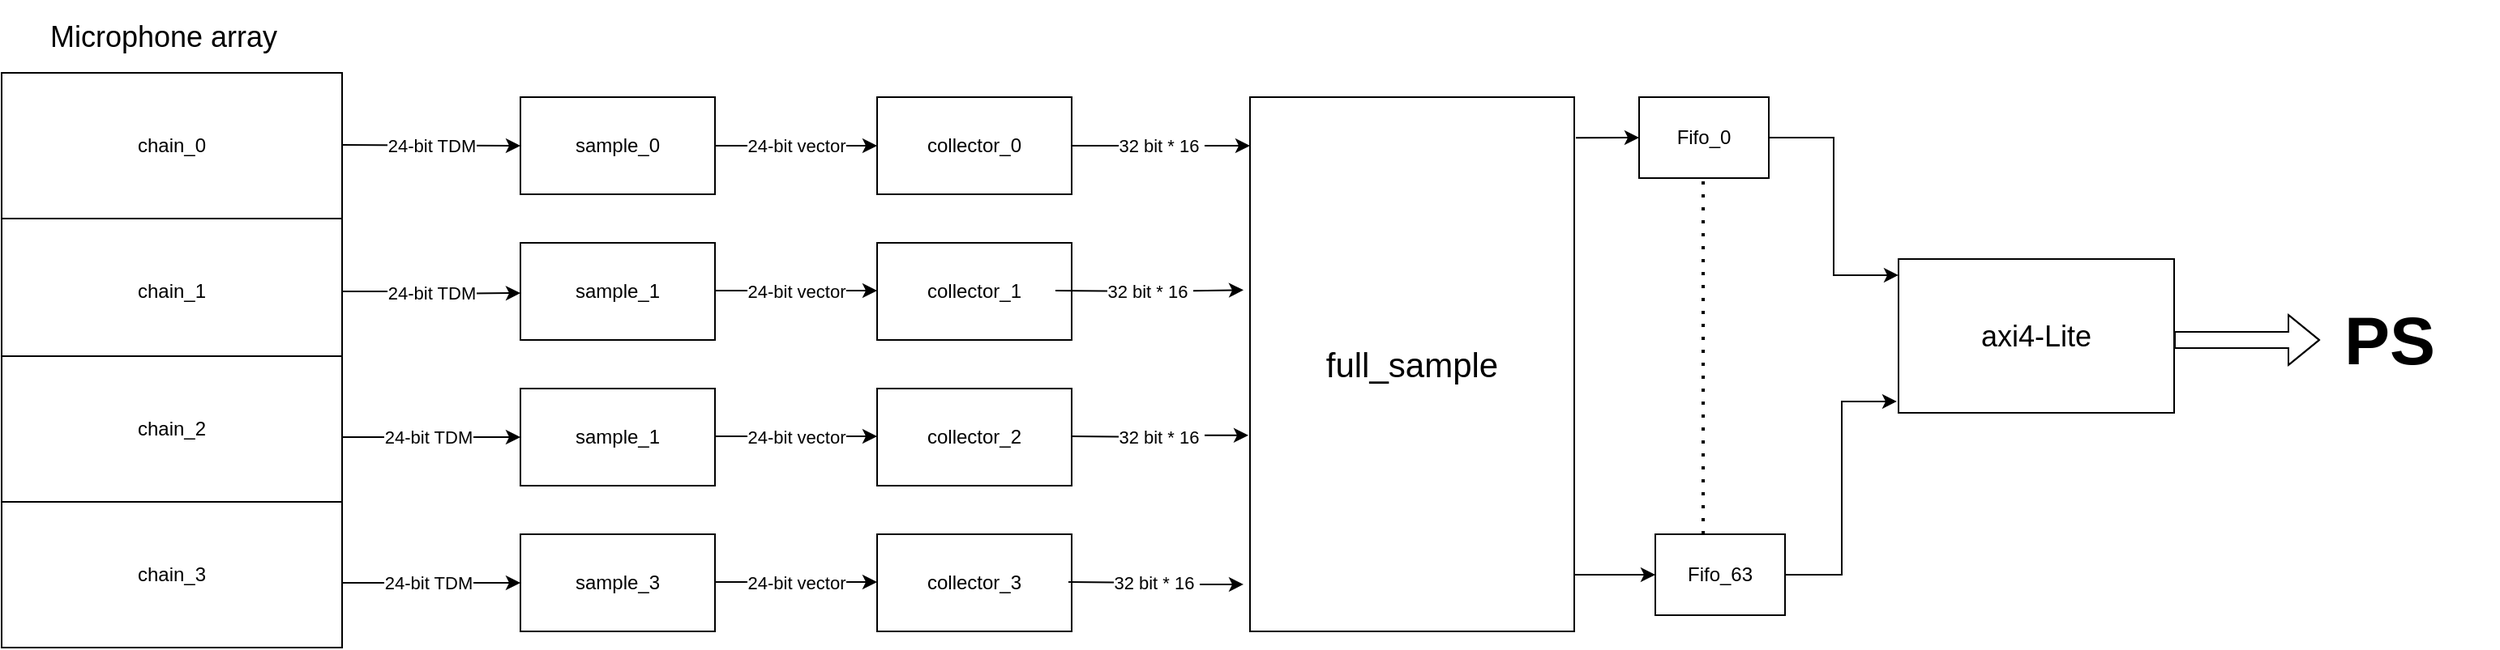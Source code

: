 <mxfile version="20.2.2" type="github">
  <diagram id="coEIKMqH1GfD0kxIsy-6" name="Sida-1">
    <mxGraphModel dx="2889" dy="1122" grid="1" gridSize="10" guides="1" tooltips="1" connect="1" arrows="1" fold="1" page="1" pageScale="1" pageWidth="827" pageHeight="1169" math="0" shadow="0">
      <root>
        <mxCell id="0" />
        <mxCell id="1" parent="0" />
        <mxCell id="Ye9BJwzS4szIkedIpYZC-20" value="24-bit vector" style="edgeStyle=orthogonalEdgeStyle;rounded=0;orthogonalLoop=1;jettySize=auto;html=1;exitX=1;exitY=0.5;exitDx=0;exitDy=0;entryX=0;entryY=0.5;entryDx=0;entryDy=0;" edge="1" parent="1" source="Ye9BJwzS4szIkedIpYZC-5" target="Ye9BJwzS4szIkedIpYZC-15">
          <mxGeometry relative="1" as="geometry">
            <mxPoint as="offset" />
          </mxGeometry>
        </mxCell>
        <mxCell id="Ye9BJwzS4szIkedIpYZC-5" value="sample_0" style="rounded=0;whiteSpace=wrap;html=1;" vertex="1" parent="1">
          <mxGeometry x="110" y="120" width="120" height="60" as="geometry" />
        </mxCell>
        <mxCell id="Ye9BJwzS4szIkedIpYZC-7" value="sample_1" style="rounded=0;whiteSpace=wrap;html=1;" vertex="1" parent="1">
          <mxGeometry x="110" y="210" width="120" height="60" as="geometry" />
        </mxCell>
        <mxCell id="Ye9BJwzS4szIkedIpYZC-8" value="sample_1" style="rounded=0;whiteSpace=wrap;html=1;" vertex="1" parent="1">
          <mxGeometry x="110" y="300" width="120" height="60" as="geometry" />
        </mxCell>
        <mxCell id="Ye9BJwzS4szIkedIpYZC-9" value="sample_3" style="rounded=0;whiteSpace=wrap;html=1;" vertex="1" parent="1">
          <mxGeometry x="110" y="390" width="120" height="60" as="geometry" />
        </mxCell>
        <mxCell id="Ye9BJwzS4szIkedIpYZC-32" value="32 bit * 16&amp;nbsp;" style="edgeStyle=orthogonalEdgeStyle;rounded=0;orthogonalLoop=1;jettySize=auto;html=1;exitX=1;exitY=0.5;exitDx=0;exitDy=0;entryX=0;entryY=0.091;entryDx=0;entryDy=0;entryPerimeter=0;" edge="1" parent="1" source="Ye9BJwzS4szIkedIpYZC-15" target="Ye9BJwzS4szIkedIpYZC-28">
          <mxGeometry relative="1" as="geometry">
            <mxPoint x="550" y="150" as="targetPoint" />
          </mxGeometry>
        </mxCell>
        <mxCell id="Ye9BJwzS4szIkedIpYZC-15" value="collector_0" style="rounded=0;whiteSpace=wrap;html=1;" vertex="1" parent="1">
          <mxGeometry x="330" y="120" width="120" height="60" as="geometry" />
        </mxCell>
        <mxCell id="Ye9BJwzS4szIkedIpYZC-16" value="collector_1" style="rounded=0;whiteSpace=wrap;html=1;" vertex="1" parent="1">
          <mxGeometry x="330" y="210" width="120" height="60" as="geometry" />
        </mxCell>
        <mxCell id="Ye9BJwzS4szIkedIpYZC-17" value="collector_2" style="rounded=0;whiteSpace=wrap;html=1;" vertex="1" parent="1">
          <mxGeometry x="330" y="300" width="120" height="60" as="geometry" />
        </mxCell>
        <mxCell id="Ye9BJwzS4szIkedIpYZC-18" value="collector_3" style="rounded=0;whiteSpace=wrap;html=1;" vertex="1" parent="1">
          <mxGeometry x="330" y="390" width="120" height="60" as="geometry" />
        </mxCell>
        <mxCell id="Ye9BJwzS4szIkedIpYZC-24" value="24-bit vector" style="edgeStyle=orthogonalEdgeStyle;rounded=0;orthogonalLoop=1;jettySize=auto;html=1;exitX=1;exitY=0.5;exitDx=0;exitDy=0;entryX=0;entryY=0.5;entryDx=0;entryDy=0;" edge="1" parent="1">
          <mxGeometry relative="1" as="geometry">
            <mxPoint x="230" y="239.5" as="sourcePoint" />
            <mxPoint x="330" y="239.5" as="targetPoint" />
            <mxPoint as="offset" />
            <Array as="points">
              <mxPoint x="300" y="240" />
              <mxPoint x="300" y="240" />
            </Array>
          </mxGeometry>
        </mxCell>
        <mxCell id="Ye9BJwzS4szIkedIpYZC-25" value="24-bit vector" style="edgeStyle=orthogonalEdgeStyle;rounded=0;orthogonalLoop=1;jettySize=auto;html=1;exitX=1;exitY=0.5;exitDx=0;exitDy=0;entryX=0;entryY=0.5;entryDx=0;entryDy=0;" edge="1" parent="1">
          <mxGeometry relative="1" as="geometry">
            <mxPoint x="230" y="329.5" as="sourcePoint" />
            <mxPoint x="330" y="329.5" as="targetPoint" />
            <mxPoint as="offset" />
          </mxGeometry>
        </mxCell>
        <mxCell id="Ye9BJwzS4szIkedIpYZC-26" value="24-bit vector" style="edgeStyle=orthogonalEdgeStyle;rounded=0;orthogonalLoop=1;jettySize=auto;html=1;exitX=1;exitY=0.5;exitDx=0;exitDy=0;entryX=0;entryY=0.5;entryDx=0;entryDy=0;" edge="1" parent="1">
          <mxGeometry relative="1" as="geometry">
            <mxPoint x="230" y="419.5" as="sourcePoint" />
            <mxPoint x="330" y="419.5" as="targetPoint" />
            <mxPoint as="offset" />
            <Array as="points">
              <mxPoint x="250" y="419.5" />
              <mxPoint x="250" y="419.5" />
            </Array>
          </mxGeometry>
        </mxCell>
        <mxCell id="Ye9BJwzS4szIkedIpYZC-28" value="&lt;font style=&quot;font-size: 21px;&quot;&gt;full_sample&lt;/font&gt;" style="rounded=0;whiteSpace=wrap;html=1;" vertex="1" parent="1">
          <mxGeometry x="560" y="120" width="200" height="330" as="geometry" />
        </mxCell>
        <mxCell id="Ye9BJwzS4szIkedIpYZC-39" value="32 bit * 16&amp;nbsp;" style="edgeStyle=orthogonalEdgeStyle;rounded=0;orthogonalLoop=1;jettySize=auto;html=1;exitX=1;exitY=0.5;exitDx=0;exitDy=0;entryX=-0.02;entryY=0.361;entryDx=0;entryDy=0;entryPerimeter=0;" edge="1" parent="1" target="Ye9BJwzS4szIkedIpYZC-28">
          <mxGeometry relative="1" as="geometry">
            <mxPoint x="440" y="239.5" as="sourcePoint" />
            <mxPoint x="632" y="239.53" as="targetPoint" />
          </mxGeometry>
        </mxCell>
        <mxCell id="Ye9BJwzS4szIkedIpYZC-40" value="32 bit * 16&amp;nbsp;" style="edgeStyle=orthogonalEdgeStyle;rounded=0;orthogonalLoop=1;jettySize=auto;html=1;exitX=1;exitY=0.5;exitDx=0;exitDy=0;entryX=-0.005;entryY=0.633;entryDx=0;entryDy=0;entryPerimeter=0;" edge="1" parent="1" target="Ye9BJwzS4szIkedIpYZC-28">
          <mxGeometry relative="1" as="geometry">
            <mxPoint x="450" y="329.5" as="sourcePoint" />
            <mxPoint x="642" y="329.53" as="targetPoint" />
          </mxGeometry>
        </mxCell>
        <mxCell id="Ye9BJwzS4szIkedIpYZC-41" value="32 bit * 16&amp;nbsp;" style="edgeStyle=orthogonalEdgeStyle;rounded=0;orthogonalLoop=1;jettySize=auto;html=1;exitX=1;exitY=0.5;exitDx=0;exitDy=0;entryX=-0.02;entryY=0.912;entryDx=0;entryDy=0;entryPerimeter=0;" edge="1" parent="1" target="Ye9BJwzS4szIkedIpYZC-28">
          <mxGeometry relative="1" as="geometry">
            <mxPoint x="448" y="419.5" as="sourcePoint" />
            <mxPoint x="640" y="419.53" as="targetPoint" />
          </mxGeometry>
        </mxCell>
        <mxCell id="Ye9BJwzS4szIkedIpYZC-53" value="chain_0" style="rounded=0;whiteSpace=wrap;html=1;" vertex="1" parent="1">
          <mxGeometry x="-210" y="105" width="210" height="90" as="geometry" />
        </mxCell>
        <mxCell id="Ye9BJwzS4szIkedIpYZC-54" value="chain_1" style="rounded=0;whiteSpace=wrap;html=1;" vertex="1" parent="1">
          <mxGeometry x="-210" y="195" width="210" height="90" as="geometry" />
        </mxCell>
        <mxCell id="Ye9BJwzS4szIkedIpYZC-55" value="chain_2" style="rounded=0;whiteSpace=wrap;html=1;" vertex="1" parent="1">
          <mxGeometry x="-210" y="280" width="210" height="90" as="geometry" />
        </mxCell>
        <mxCell id="Ye9BJwzS4szIkedIpYZC-56" value="chain_3" style="rounded=0;whiteSpace=wrap;html=1;" vertex="1" parent="1">
          <mxGeometry x="-210" y="370" width="210" height="90" as="geometry" />
        </mxCell>
        <mxCell id="Ye9BJwzS4szIkedIpYZC-58" value="24-bit TDM" style="edgeStyle=orthogonalEdgeStyle;rounded=0;orthogonalLoop=1;jettySize=auto;html=1;exitX=1;exitY=0.5;exitDx=0;exitDy=0;entryX=0;entryY=0.5;entryDx=0;entryDy=0;" edge="1" parent="1" target="Ye9BJwzS4szIkedIpYZC-5">
          <mxGeometry relative="1" as="geometry">
            <mxPoint y="149.5" as="sourcePoint" />
            <mxPoint x="100" y="149.5" as="targetPoint" />
            <mxPoint as="offset" />
            <Array as="points" />
          </mxGeometry>
        </mxCell>
        <mxCell id="Ye9BJwzS4szIkedIpYZC-59" value="24-bit TDM" style="edgeStyle=orthogonalEdgeStyle;rounded=0;orthogonalLoop=1;jettySize=auto;html=1;exitX=1;exitY=0.5;exitDx=0;exitDy=0;" edge="1" parent="1" source="Ye9BJwzS4szIkedIpYZC-54">
          <mxGeometry relative="1" as="geometry">
            <mxPoint x="40" y="240" as="sourcePoint" />
            <mxPoint x="110" y="241" as="targetPoint" />
            <mxPoint as="offset" />
            <Array as="points" />
          </mxGeometry>
        </mxCell>
        <mxCell id="Ye9BJwzS4szIkedIpYZC-61" value="24-bit TDM" style="edgeStyle=orthogonalEdgeStyle;rounded=0;orthogonalLoop=1;jettySize=auto;html=1;exitX=1;exitY=0.5;exitDx=0;exitDy=0;" edge="1" parent="1" source="Ye9BJwzS4szIkedIpYZC-55">
          <mxGeometry relative="1" as="geometry">
            <mxPoint x="30" y="330" as="sourcePoint" />
            <mxPoint x="110" y="330" as="targetPoint" />
            <mxPoint as="offset" />
            <Array as="points">
              <mxPoint y="330" />
            </Array>
          </mxGeometry>
        </mxCell>
        <mxCell id="Ye9BJwzS4szIkedIpYZC-65" value="24-bit TDM" style="edgeStyle=orthogonalEdgeStyle;rounded=0;orthogonalLoop=1;jettySize=auto;html=1;exitX=1;exitY=0.5;exitDx=0;exitDy=0;entryX=0;entryY=0.5;entryDx=0;entryDy=0;" edge="1" parent="1" source="Ye9BJwzS4szIkedIpYZC-56" target="Ye9BJwzS4szIkedIpYZC-9">
          <mxGeometry relative="1" as="geometry">
            <mxPoint x="20" y="410" as="sourcePoint" />
            <mxPoint x="130" y="410.5" as="targetPoint" />
            <mxPoint as="offset" />
            <Array as="points">
              <mxPoint y="420" />
            </Array>
          </mxGeometry>
        </mxCell>
        <mxCell id="Ye9BJwzS4szIkedIpYZC-88" style="edgeStyle=orthogonalEdgeStyle;rounded=0;orthogonalLoop=1;jettySize=auto;html=1;exitX=1;exitY=0.5;exitDx=0;exitDy=0;entryX=0;entryY=0.105;entryDx=0;entryDy=0;entryPerimeter=0;fontSize=18;" edge="1" parent="1" source="Ye9BJwzS4szIkedIpYZC-66" target="Ye9BJwzS4szIkedIpYZC-84">
          <mxGeometry relative="1" as="geometry" />
        </mxCell>
        <mxCell id="Ye9BJwzS4szIkedIpYZC-66" value="Fifo_0" style="rounded=0;whiteSpace=wrap;html=1;" vertex="1" parent="1">
          <mxGeometry x="800" y="120" width="80" height="50" as="geometry" />
        </mxCell>
        <mxCell id="Ye9BJwzS4szIkedIpYZC-67" value="&lt;font style=&quot;font-size: 18px;&quot;&gt;Microphone array&lt;/font&gt;" style="text;html=1;strokeColor=none;fillColor=none;align=center;verticalAlign=middle;whiteSpace=wrap;rounded=0;" vertex="1" parent="1">
          <mxGeometry x="-200" y="60" width="180" height="45" as="geometry" />
        </mxCell>
        <mxCell id="Ye9BJwzS4szIkedIpYZC-70" value="" style="endArrow=none;dashed=1;html=1;dashPattern=1 3;strokeWidth=2;rounded=0;fontSize=18;" edge="1" parent="1">
          <mxGeometry width="50" height="50" relative="1" as="geometry">
            <mxPoint x="839.5" y="390" as="sourcePoint" />
            <mxPoint x="839.5" y="170" as="targetPoint" />
          </mxGeometry>
        </mxCell>
        <mxCell id="Ye9BJwzS4szIkedIpYZC-87" style="edgeStyle=orthogonalEdgeStyle;rounded=0;orthogonalLoop=1;jettySize=auto;html=1;exitX=1;exitY=0.5;exitDx=0;exitDy=0;entryX=-0.006;entryY=0.926;entryDx=0;entryDy=0;entryPerimeter=0;fontSize=18;" edge="1" parent="1" source="Ye9BJwzS4szIkedIpYZC-73" target="Ye9BJwzS4szIkedIpYZC-84">
          <mxGeometry relative="1" as="geometry" />
        </mxCell>
        <mxCell id="Ye9BJwzS4szIkedIpYZC-73" value="Fifo_63" style="rounded=0;whiteSpace=wrap;html=1;" vertex="1" parent="1">
          <mxGeometry x="810" y="390" width="80" height="50" as="geometry" />
        </mxCell>
        <mxCell id="Ye9BJwzS4szIkedIpYZC-79" value="" style="endArrow=classic;html=1;rounded=0;fontSize=18;exitX=1.005;exitY=0.076;exitDx=0;exitDy=0;exitPerimeter=0;entryX=0;entryY=0.5;entryDx=0;entryDy=0;" edge="1" parent="1" source="Ye9BJwzS4szIkedIpYZC-28" target="Ye9BJwzS4szIkedIpYZC-66">
          <mxGeometry width="50" height="50" relative="1" as="geometry">
            <mxPoint x="840" y="155" as="sourcePoint" />
            <mxPoint x="880" y="150" as="targetPoint" />
          </mxGeometry>
        </mxCell>
        <mxCell id="Ye9BJwzS4szIkedIpYZC-80" value="" style="endArrow=classic;html=1;rounded=0;fontSize=18;entryX=0;entryY=0.5;entryDx=0;entryDy=0;" edge="1" parent="1" target="Ye9BJwzS4szIkedIpYZC-73">
          <mxGeometry width="50" height="50" relative="1" as="geometry">
            <mxPoint x="760" y="415" as="sourcePoint" />
            <mxPoint x="810" y="419.5" as="targetPoint" />
          </mxGeometry>
        </mxCell>
        <mxCell id="Ye9BJwzS4szIkedIpYZC-84" value="axi4-Lite" style="rounded=0;whiteSpace=wrap;html=1;fontSize=18;" vertex="1" parent="1">
          <mxGeometry x="960" y="220" width="170" height="95" as="geometry" />
        </mxCell>
        <mxCell id="Ye9BJwzS4szIkedIpYZC-89" value="" style="shape=flexArrow;endArrow=classic;html=1;rounded=0;fontSize=21;" edge="1" parent="1">
          <mxGeometry width="50" height="50" relative="1" as="geometry">
            <mxPoint x="1130" y="270" as="sourcePoint" />
            <mxPoint x="1220" y="270" as="targetPoint" />
            <Array as="points">
              <mxPoint x="1190" y="270" />
            </Array>
          </mxGeometry>
        </mxCell>
        <mxCell id="Ye9BJwzS4szIkedIpYZC-90" value="&lt;h1&gt;PS&lt;/h1&gt;" style="text;html=1;strokeColor=none;fillColor=none;spacing=5;spacingTop=-20;whiteSpace=wrap;overflow=hidden;rounded=0;fontSize=21;" vertex="1" parent="1">
          <mxGeometry x="1230" y="227.5" width="100" height="72.5" as="geometry" />
        </mxCell>
      </root>
    </mxGraphModel>
  </diagram>
</mxfile>

